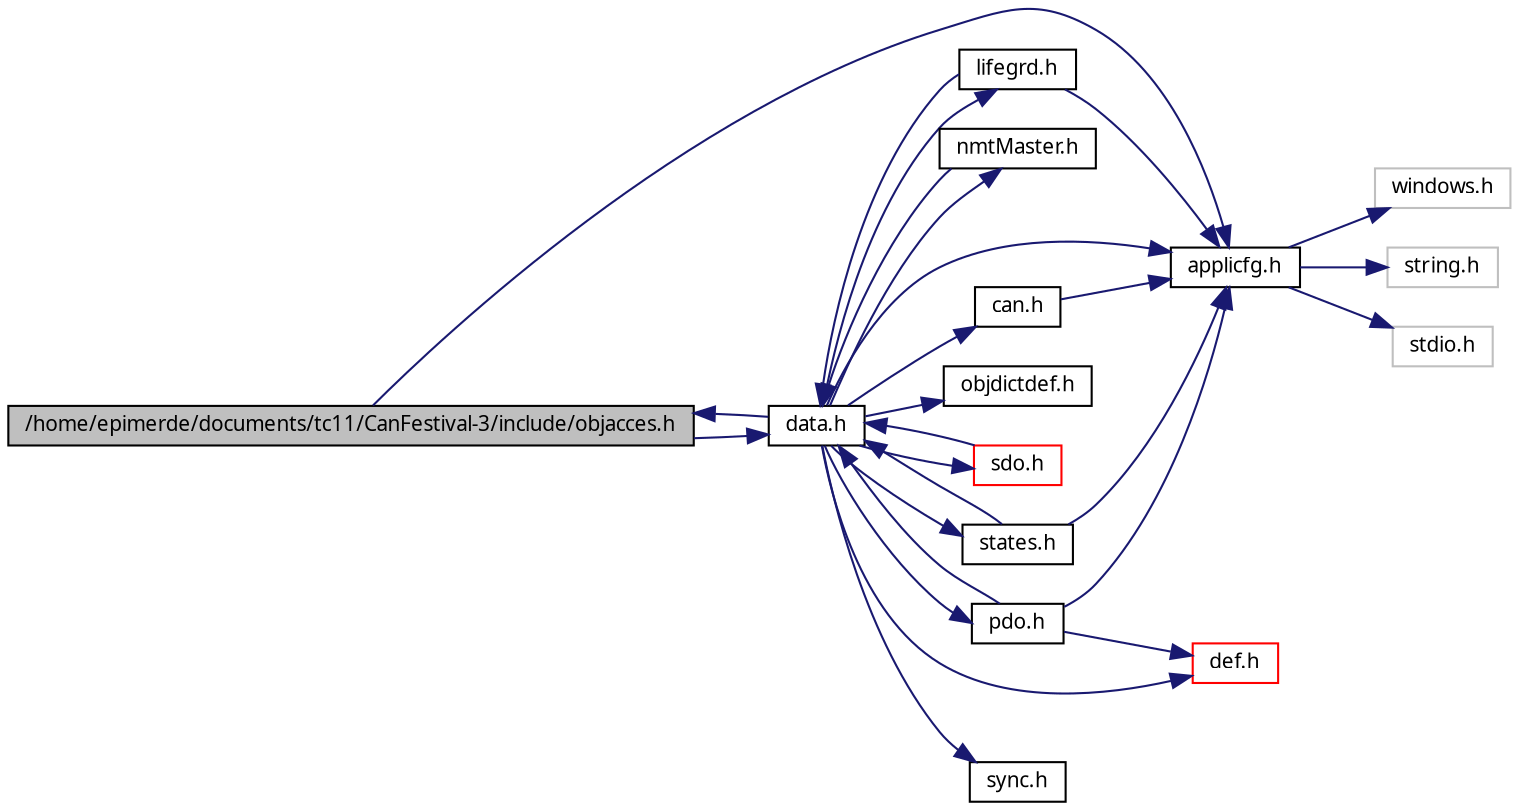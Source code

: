 digraph G
{
  edge [fontname="FreeSans.ttf",fontsize=10,labelfontname="FreeSans.ttf",labelfontsize=10];
  node [fontname="FreeSans.ttf",fontsize=10,shape=record];
  rankdir=LR;
  Node1 [label="/home/epimerde/documents/tc11/CanFestival-3/include/objacces.h",height=0.2,width=0.4,color="black", fillcolor="grey75", style="filled" fontcolor="black"];
  Node1 -> Node2 [color="midnightblue",fontsize=10,style="solid",fontname="FreeSans.ttf"];
  Node2 [label="applicfg.h",height=0.2,width=0.4,color="black", fillcolor="white", style="filled",URL="$win32_2applicfg_8h.html"];
  Node2 -> Node3 [color="midnightblue",fontsize=10,style="solid",fontname="FreeSans.ttf"];
  Node3 [label="windows.h",height=0.2,width=0.4,color="grey75", fillcolor="white", style="filled"];
  Node2 -> Node4 [color="midnightblue",fontsize=10,style="solid",fontname="FreeSans.ttf"];
  Node4 [label="string.h",height=0.2,width=0.4,color="grey75", fillcolor="white", style="filled"];
  Node2 -> Node5 [color="midnightblue",fontsize=10,style="solid",fontname="FreeSans.ttf"];
  Node5 [label="stdio.h",height=0.2,width=0.4,color="grey75", fillcolor="white", style="filled"];
  Node1 -> Node6 [color="midnightblue",fontsize=10,style="solid",fontname="FreeSans.ttf"];
  Node6 [label="data.h",height=0.2,width=0.4,color="black", fillcolor="white", style="filled",URL="$data_8h.html"];
  Node6 -> Node2 [color="midnightblue",fontsize=10,style="solid",fontname="FreeSans.ttf"];
  Node6 -> Node7 [color="midnightblue",fontsize=10,style="solid",fontname="FreeSans.ttf"];
  Node7 [label="def.h",height=0.2,width=0.4,color="red", fillcolor="white", style="filled",URL="$def_8h.html"];
  Node6 -> Node8 [color="midnightblue",fontsize=10,style="solid",fontname="FreeSans.ttf"];
  Node8 [label="can.h",height=0.2,width=0.4,color="black", fillcolor="white", style="filled",URL="$can_8h.html"];
  Node8 -> Node2 [color="midnightblue",fontsize=10,style="solid",fontname="FreeSans.ttf"];
  Node6 -> Node9 [color="midnightblue",fontsize=10,style="solid",fontname="FreeSans.ttf"];
  Node9 [label="objdictdef.h",height=0.2,width=0.4,color="black", fillcolor="white", style="filled",URL="$objdictdef_8h.html"];
  Node6 -> Node1 [color="midnightblue",fontsize=10,style="solid",fontname="FreeSans.ttf"];
  Node6 -> Node10 [color="midnightblue",fontsize=10,style="solid",fontname="FreeSans.ttf"];
  Node10 [label="sdo.h",height=0.2,width=0.4,color="red", fillcolor="white", style="filled",URL="$sdo_8h.html"];
  Node10 -> Node6 [color="midnightblue",fontsize=10,style="solid",fontname="FreeSans.ttf"];
  Node6 -> Node11 [color="midnightblue",fontsize=10,style="solid",fontname="FreeSans.ttf"];
  Node11 [label="pdo.h",height=0.2,width=0.4,color="black", fillcolor="white", style="filled",URL="$pdo_8h.html"];
  Node11 -> Node2 [color="midnightblue",fontsize=10,style="solid",fontname="FreeSans.ttf"];
  Node11 -> Node7 [color="midnightblue",fontsize=10,style="solid",fontname="FreeSans.ttf"];
  Node11 -> Node6 [color="midnightblue",fontsize=10,style="solid",fontname="FreeSans.ttf"];
  Node6 -> Node12 [color="midnightblue",fontsize=10,style="solid",fontname="FreeSans.ttf"];
  Node12 [label="states.h",height=0.2,width=0.4,color="black", fillcolor="white", style="filled",URL="$states_8h.html"];
  Node12 -> Node2 [color="midnightblue",fontsize=10,style="solid",fontname="FreeSans.ttf"];
  Node12 -> Node6 [color="midnightblue",fontsize=10,style="solid",fontname="FreeSans.ttf"];
  Node6 -> Node13 [color="midnightblue",fontsize=10,style="solid",fontname="FreeSans.ttf"];
  Node13 [label="lifegrd.h",height=0.2,width=0.4,color="black", fillcolor="white", style="filled",URL="$lifegrd_8h.html"];
  Node13 -> Node2 [color="midnightblue",fontsize=10,style="solid",fontname="FreeSans.ttf"];
  Node13 -> Node6 [color="midnightblue",fontsize=10,style="solid",fontname="FreeSans.ttf"];
  Node6 -> Node14 [color="midnightblue",fontsize=10,style="solid",fontname="FreeSans.ttf"];
  Node14 [label="sync.h",height=0.2,width=0.4,color="black", fillcolor="white", style="filled",URL="$sync_8h.html"];
  Node6 -> Node15 [color="midnightblue",fontsize=10,style="solid",fontname="FreeSans.ttf"];
  Node15 [label="nmtMaster.h",height=0.2,width=0.4,color="black", fillcolor="white", style="filled",URL="$nmtMaster_8h.html"];
  Node15 -> Node6 [color="midnightblue",fontsize=10,style="solid",fontname="FreeSans.ttf"];
}
